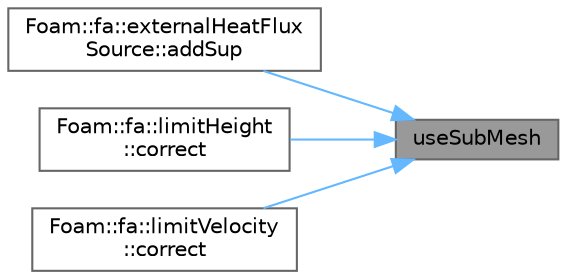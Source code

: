 digraph "useSubMesh"
{
 // LATEX_PDF_SIZE
  bgcolor="transparent";
  edge [fontname=Helvetica,fontsize=10,labelfontname=Helvetica,labelfontsize=10];
  node [fontname=Helvetica,fontsize=10,shape=box,height=0.2,width=0.4];
  rankdir="RL";
  Node1 [id="Node000001",label="useSubMesh",height=0.2,width=0.4,color="gray40", fillcolor="grey60", style="filled", fontcolor="black",tooltip=" "];
  Node1 -> Node2 [id="edge1_Node000001_Node000002",dir="back",color="steelblue1",style="solid",tooltip=" "];
  Node2 [id="Node000002",label="Foam::fa::externalHeatFlux\lSource::addSup",height=0.2,width=0.4,color="grey40", fillcolor="white", style="filled",URL="$classFoam_1_1fa_1_1externalHeatFluxSource.html#a64d6bc2e76b29c01f5207051f0d8aa2e",tooltip=" "];
  Node1 -> Node3 [id="edge2_Node000001_Node000003",dir="back",color="steelblue1",style="solid",tooltip=" "];
  Node3 [id="Node000003",label="Foam::fa::limitHeight\l::correct",height=0.2,width=0.4,color="grey40", fillcolor="white", style="filled",URL="$classFoam_1_1fa_1_1limitHeight.html#a511db8351e3f5f1ebdc37ddce97970e9",tooltip=" "];
  Node1 -> Node4 [id="edge3_Node000001_Node000004",dir="back",color="steelblue1",style="solid",tooltip=" "];
  Node4 [id="Node000004",label="Foam::fa::limitVelocity\l::correct",height=0.2,width=0.4,color="grey40", fillcolor="white", style="filled",URL="$classFoam_1_1fa_1_1limitVelocity.html#a4ff98befcbbb967cfa83a51366f64bdb",tooltip=" "];
}
